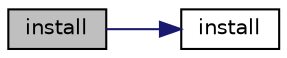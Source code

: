 digraph "install"
{
  edge [fontname="Helvetica",fontsize="10",labelfontname="Helvetica",labelfontsize="10"];
  node [fontname="Helvetica",fontsize="10",shape=record];
  rankdir="LR";
  Node1 [label="install",height=0.2,width=0.4,color="black", fillcolor="grey75", style="filled", fontcolor="black"];
  Node1 -> Node2 [color="midnightblue",fontsize="10",style="solid",fontname="Helvetica"];
  Node2 [label="install",height=0.2,width=0.4,color="black", fillcolor="white", style="filled",URL="$db/d49/_analysis_2_scan_libraries_2tests_2_c_make_lists_8txt.html#af9d80d14e84d35a990f74518001498b7"];
}
